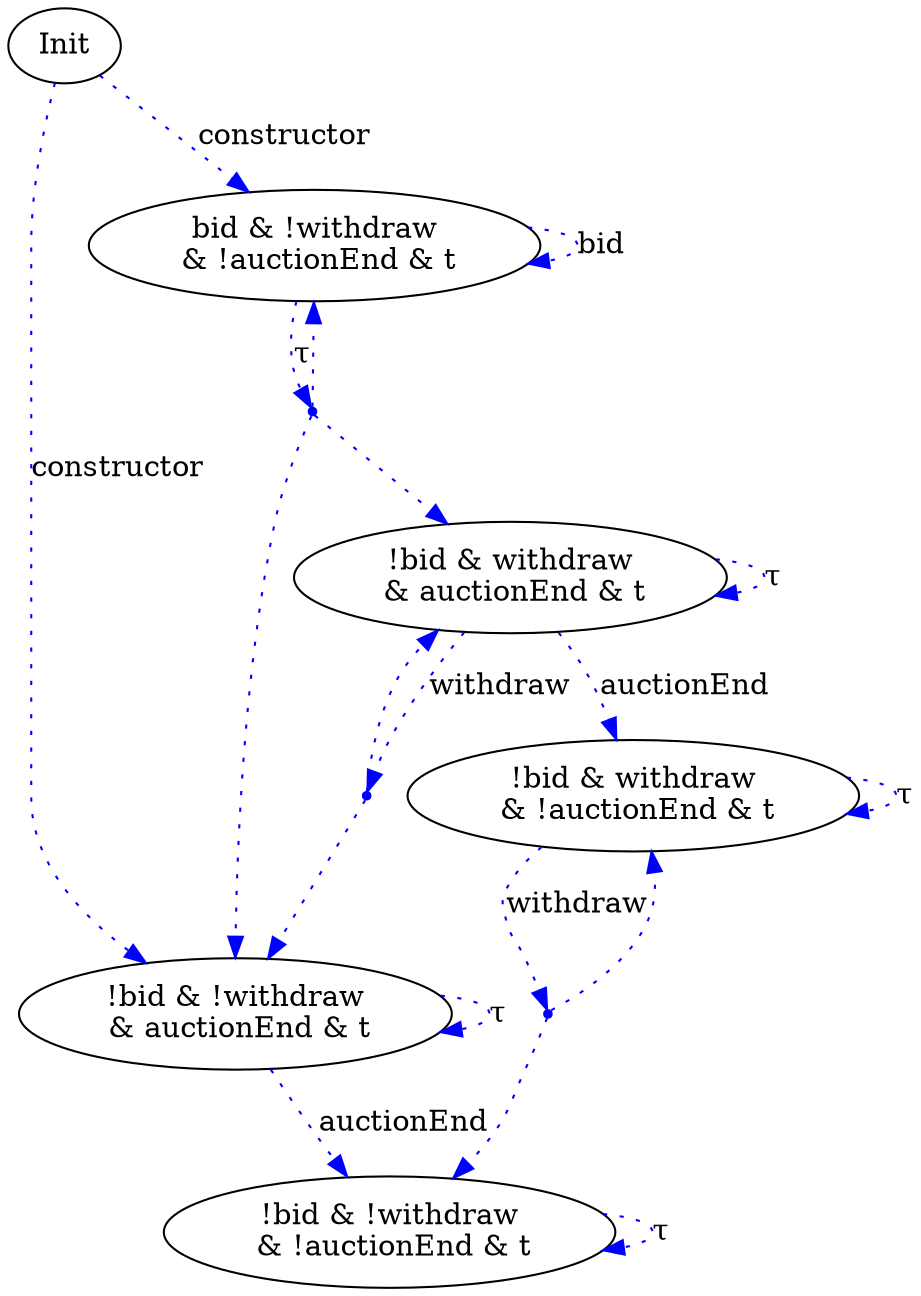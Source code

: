 digraph {

S00 [label="Init"]
S02 [label="!bid & withdraw\n & auctionEnd & t\n"]
S06 [label="!bid & !withdraw\n & auctionEnd & t\n"]
S07 [label="!bid & withdraw\n & !auctionEnd & t\n"]
S09 [label="bid & !withdraw\n & !auctionEnd & t\n"]
S12 [label="!bid & !withdraw\n & !auctionEnd & t\n"]

S02_withdraw [label="", shape="point", color="blue"]
S07_withdraw [label="", shape="point", color="blue"]
S09_τ [label="", shape="point", color="blue"]

S00->S09 [label="constructor", style="dotted", color="blue"]
S00->S06 [label="constructor", style="dotted", color="blue"]
S02->S02_withdraw [label="withdraw", style="dotted", color="blue"]
S02_withdraw->S02 [label="", style="dotted", color="blue"]
S02_withdraw->S06 [label="", style="dotted", color="blue"]
S02->S07 [label="auctionEnd", style="dotted", color="blue"]
S02->S02 [label="τ", style="dotted", color="blue"]
S12->S12 [label="τ", style="dotted", color="blue"]
S06->S12 [label="auctionEnd", style="dotted", color="blue"]
S06->S06 [label="τ", style="dotted", color="blue"]
S07->S07_withdraw [label="withdraw", style="dotted", color="blue"]
S07_withdraw->S07 [label="", style="dotted", color="blue"]
S07_withdraw->S12 [label="", style="dotted", color="blue"]
S07->S07 [label="τ", style="dotted", color="blue"]
S09->S09 [label="bid", style="dotted", color="blue"]
S09->S09_τ [label="τ", style="dotted", color="blue"]
S09_τ->S06 [label="", style="dotted", color="blue"]
S09_τ->S02 [label="", style="dotted", color="blue"]
S09_τ->S09 [label="", style="dotted", color="blue"]
}